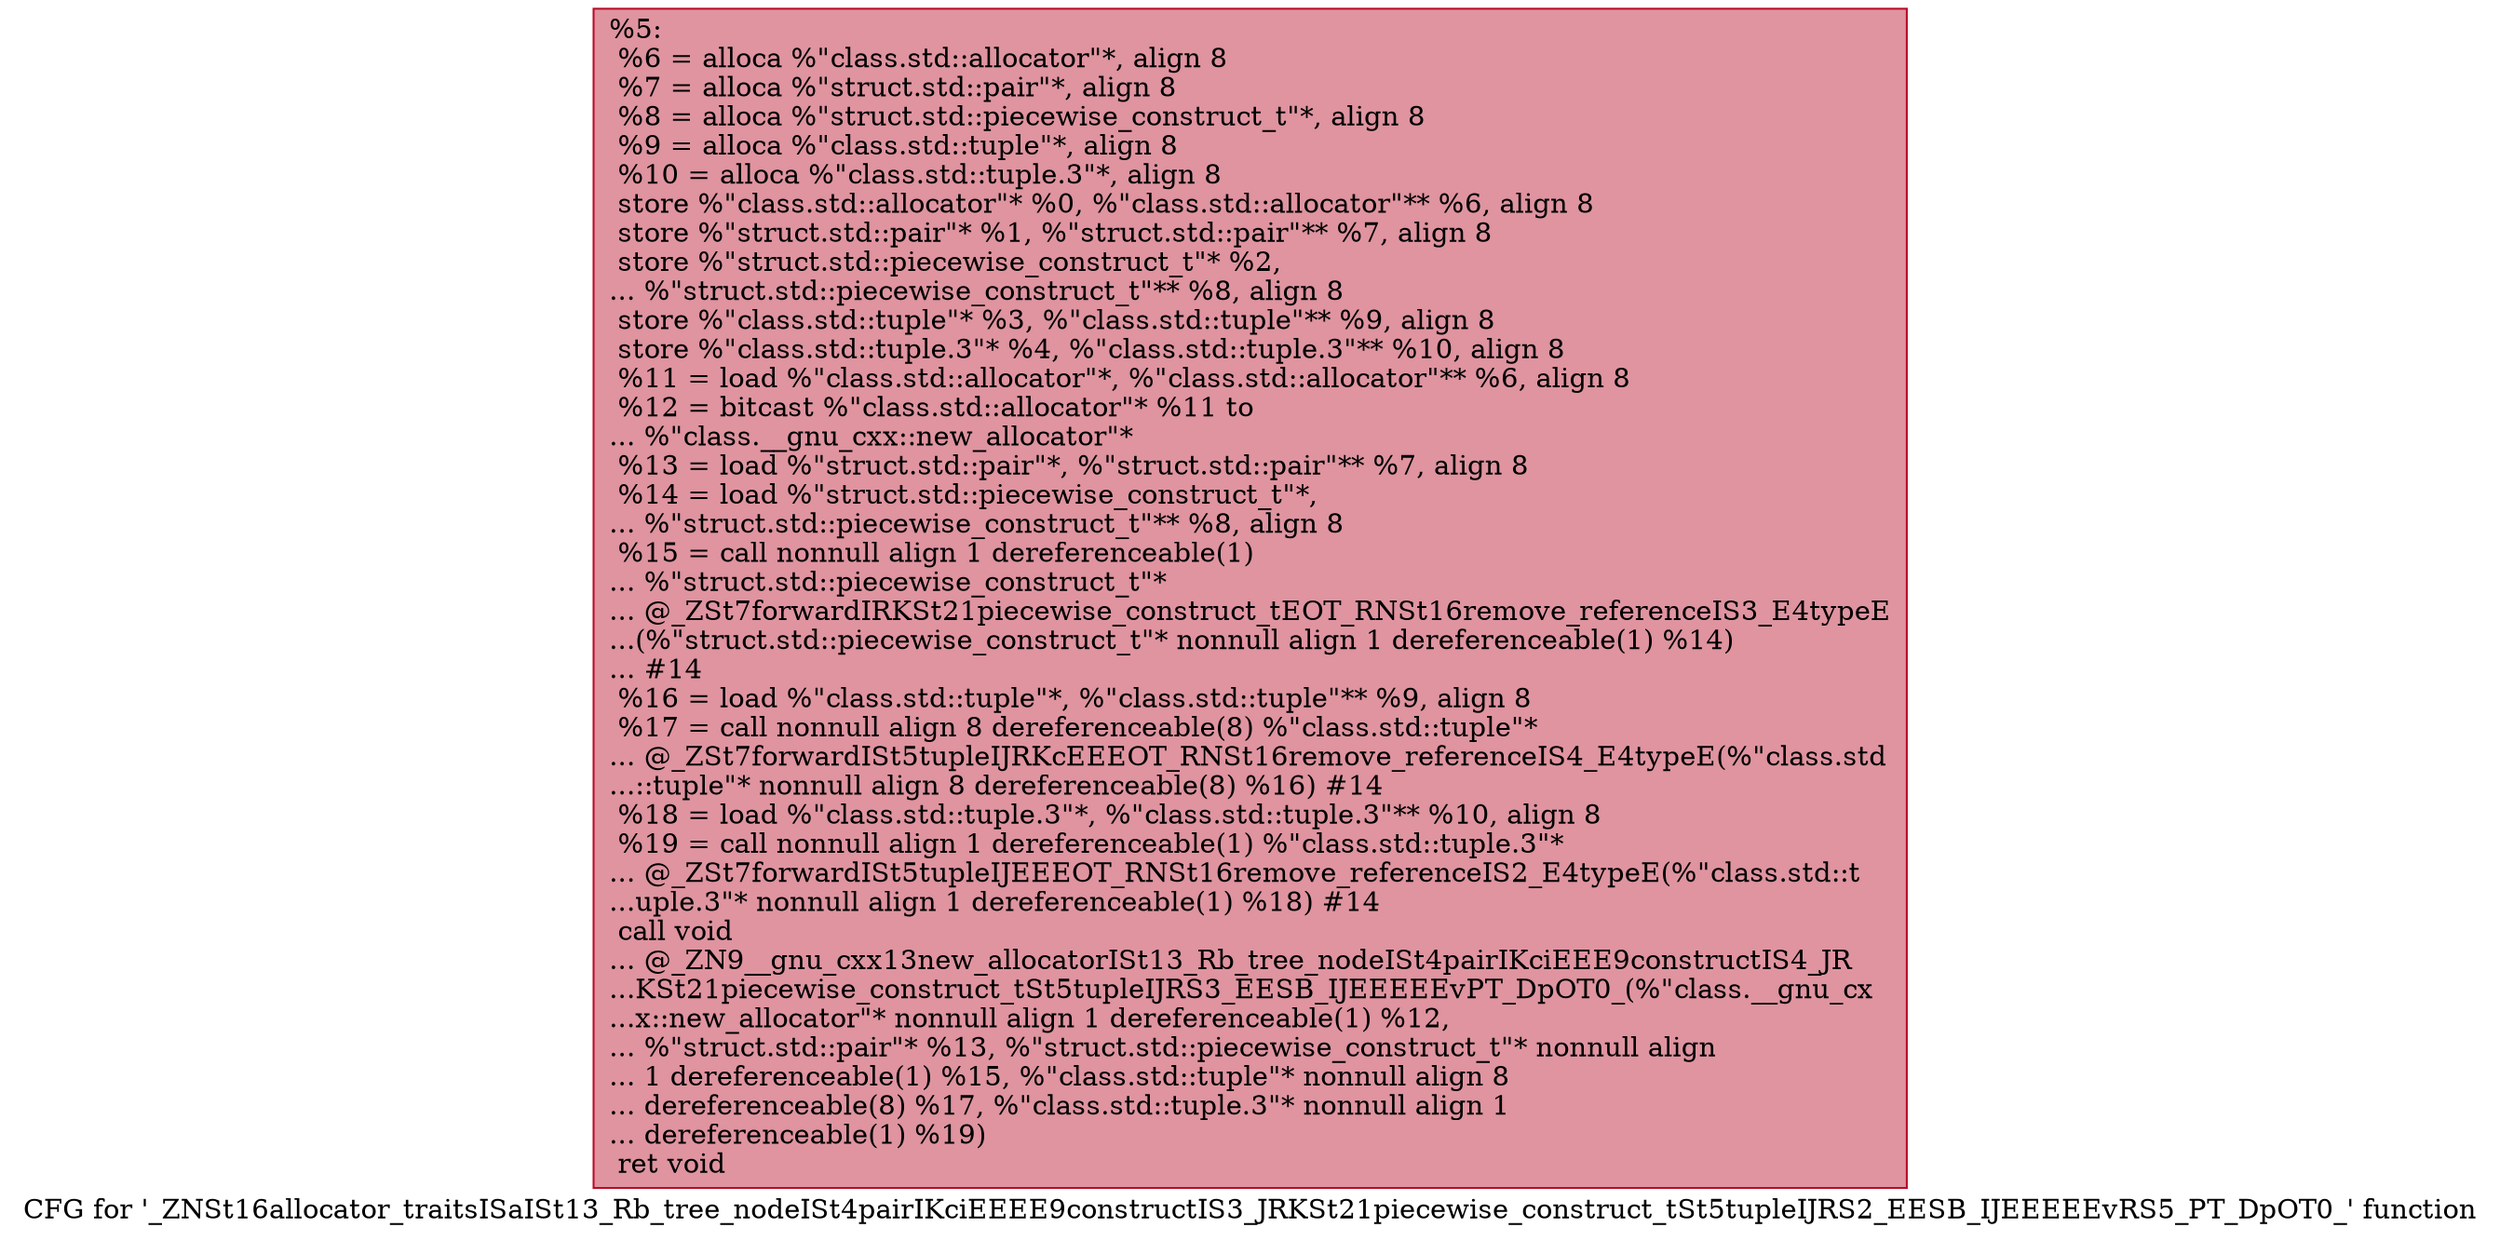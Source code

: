 digraph "CFG for '_ZNSt16allocator_traitsISaISt13_Rb_tree_nodeISt4pairIKciEEEE9constructIS3_JRKSt21piecewise_construct_tSt5tupleIJRS2_EESB_IJEEEEEvRS5_PT_DpOT0_' function" {
	label="CFG for '_ZNSt16allocator_traitsISaISt13_Rb_tree_nodeISt4pairIKciEEEE9constructIS3_JRKSt21piecewise_construct_tSt5tupleIJRS2_EESB_IJEEEEEvRS5_PT_DpOT0_' function";

	Node0x557bfd525450 [shape=record,color="#b70d28ff", style=filled, fillcolor="#b70d2870",label="{%5:\l  %6 = alloca %\"class.std::allocator\"*, align 8\l  %7 = alloca %\"struct.std::pair\"*, align 8\l  %8 = alloca %\"struct.std::piecewise_construct_t\"*, align 8\l  %9 = alloca %\"class.std::tuple\"*, align 8\l  %10 = alloca %\"class.std::tuple.3\"*, align 8\l  store %\"class.std::allocator\"* %0, %\"class.std::allocator\"** %6, align 8\l  store %\"struct.std::pair\"* %1, %\"struct.std::pair\"** %7, align 8\l  store %\"struct.std::piecewise_construct_t\"* %2,\l... %\"struct.std::piecewise_construct_t\"** %8, align 8\l  store %\"class.std::tuple\"* %3, %\"class.std::tuple\"** %9, align 8\l  store %\"class.std::tuple.3\"* %4, %\"class.std::tuple.3\"** %10, align 8\l  %11 = load %\"class.std::allocator\"*, %\"class.std::allocator\"** %6, align 8\l  %12 = bitcast %\"class.std::allocator\"* %11 to\l... %\"class.__gnu_cxx::new_allocator\"*\l  %13 = load %\"struct.std::pair\"*, %\"struct.std::pair\"** %7, align 8\l  %14 = load %\"struct.std::piecewise_construct_t\"*,\l... %\"struct.std::piecewise_construct_t\"** %8, align 8\l  %15 = call nonnull align 1 dereferenceable(1)\l... %\"struct.std::piecewise_construct_t\"*\l... @_ZSt7forwardIRKSt21piecewise_construct_tEOT_RNSt16remove_referenceIS3_E4typeE\l...(%\"struct.std::piecewise_construct_t\"* nonnull align 1 dereferenceable(1) %14)\l... #14\l  %16 = load %\"class.std::tuple\"*, %\"class.std::tuple\"** %9, align 8\l  %17 = call nonnull align 8 dereferenceable(8) %\"class.std::tuple\"*\l... @_ZSt7forwardISt5tupleIJRKcEEEOT_RNSt16remove_referenceIS4_E4typeE(%\"class.std\l...::tuple\"* nonnull align 8 dereferenceable(8) %16) #14\l  %18 = load %\"class.std::tuple.3\"*, %\"class.std::tuple.3\"** %10, align 8\l  %19 = call nonnull align 1 dereferenceable(1) %\"class.std::tuple.3\"*\l... @_ZSt7forwardISt5tupleIJEEEOT_RNSt16remove_referenceIS2_E4typeE(%\"class.std::t\l...uple.3\"* nonnull align 1 dereferenceable(1) %18) #14\l  call void\l... @_ZN9__gnu_cxx13new_allocatorISt13_Rb_tree_nodeISt4pairIKciEEE9constructIS4_JR\l...KSt21piecewise_construct_tSt5tupleIJRS3_EESB_IJEEEEEvPT_DpOT0_(%\"class.__gnu_cx\l...x::new_allocator\"* nonnull align 1 dereferenceable(1) %12,\l... %\"struct.std::pair\"* %13, %\"struct.std::piecewise_construct_t\"* nonnull align\l... 1 dereferenceable(1) %15, %\"class.std::tuple\"* nonnull align 8\l... dereferenceable(8) %17, %\"class.std::tuple.3\"* nonnull align 1\l... dereferenceable(1) %19)\l  ret void\l}"];
}
